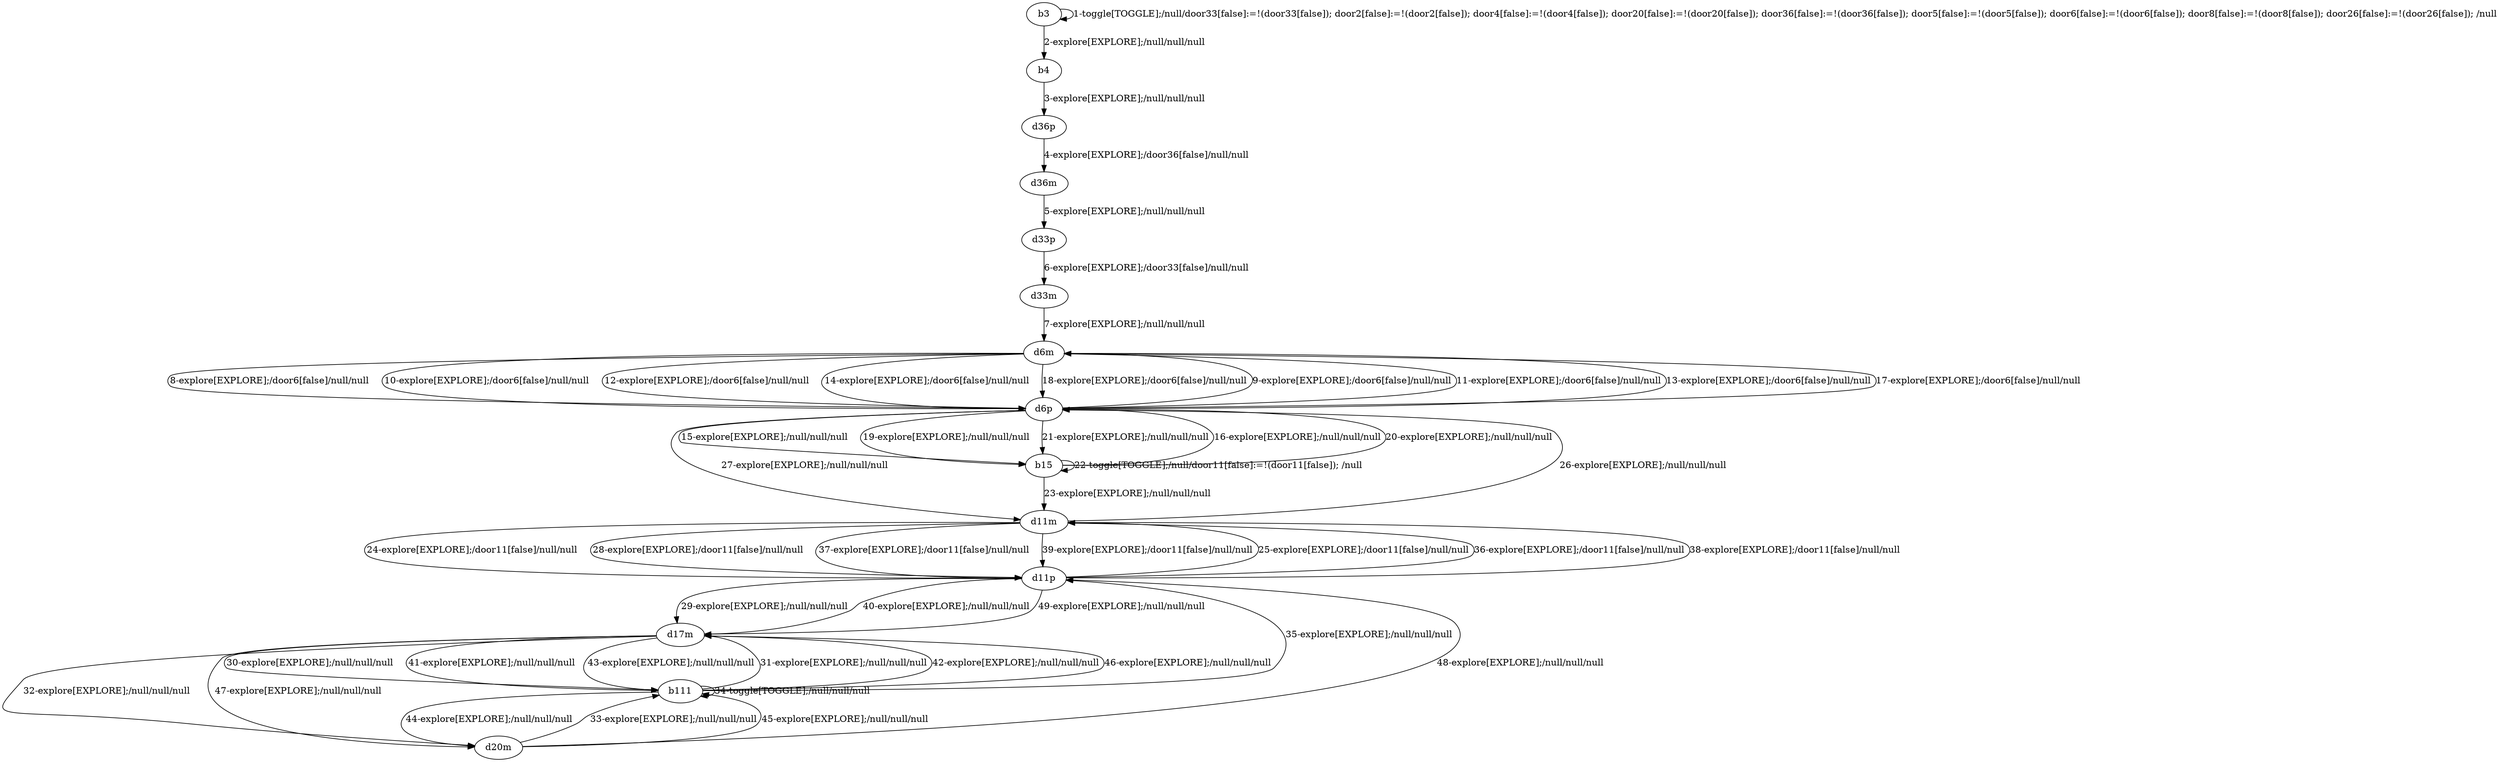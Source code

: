# Total number of goals covered by this test: 1
# b111 --> d20m

digraph g {
"b3" -> "b3" [label = "1-toggle[TOGGLE];/null/door33[false]:=!(door33[false]); door2[false]:=!(door2[false]); door4[false]:=!(door4[false]); door20[false]:=!(door20[false]); door36[false]:=!(door36[false]); door5[false]:=!(door5[false]); door6[false]:=!(door6[false]); door8[false]:=!(door8[false]); door26[false]:=!(door26[false]); /null"];
"b3" -> "b4" [label = "2-explore[EXPLORE];/null/null/null"];
"b4" -> "d36p" [label = "3-explore[EXPLORE];/null/null/null"];
"d36p" -> "d36m" [label = "4-explore[EXPLORE];/door36[false]/null/null"];
"d36m" -> "d33p" [label = "5-explore[EXPLORE];/null/null/null"];
"d33p" -> "d33m" [label = "6-explore[EXPLORE];/door33[false]/null/null"];
"d33m" -> "d6m" [label = "7-explore[EXPLORE];/null/null/null"];
"d6m" -> "d6p" [label = "8-explore[EXPLORE];/door6[false]/null/null"];
"d6p" -> "d6m" [label = "9-explore[EXPLORE];/door6[false]/null/null"];
"d6m" -> "d6p" [label = "10-explore[EXPLORE];/door6[false]/null/null"];
"d6p" -> "d6m" [label = "11-explore[EXPLORE];/door6[false]/null/null"];
"d6m" -> "d6p" [label = "12-explore[EXPLORE];/door6[false]/null/null"];
"d6p" -> "d6m" [label = "13-explore[EXPLORE];/door6[false]/null/null"];
"d6m" -> "d6p" [label = "14-explore[EXPLORE];/door6[false]/null/null"];
"d6p" -> "b15" [label = "15-explore[EXPLORE];/null/null/null"];
"b15" -> "d6p" [label = "16-explore[EXPLORE];/null/null/null"];
"d6p" -> "d6m" [label = "17-explore[EXPLORE];/door6[false]/null/null"];
"d6m" -> "d6p" [label = "18-explore[EXPLORE];/door6[false]/null/null"];
"d6p" -> "b15" [label = "19-explore[EXPLORE];/null/null/null"];
"b15" -> "d6p" [label = "20-explore[EXPLORE];/null/null/null"];
"d6p" -> "b15" [label = "21-explore[EXPLORE];/null/null/null"];
"b15" -> "b15" [label = "22-toggle[TOGGLE];/null/door11[false]:=!(door11[false]); /null"];
"b15" -> "d11m" [label = "23-explore[EXPLORE];/null/null/null"];
"d11m" -> "d11p" [label = "24-explore[EXPLORE];/door11[false]/null/null"];
"d11p" -> "d11m" [label = "25-explore[EXPLORE];/door11[false]/null/null"];
"d11m" -> "d6p" [label = "26-explore[EXPLORE];/null/null/null"];
"d6p" -> "d11m" [label = "27-explore[EXPLORE];/null/null/null"];
"d11m" -> "d11p" [label = "28-explore[EXPLORE];/door11[false]/null/null"];
"d11p" -> "d17m" [label = "29-explore[EXPLORE];/null/null/null"];
"d17m" -> "b111" [label = "30-explore[EXPLORE];/null/null/null"];
"b111" -> "d17m" [label = "31-explore[EXPLORE];/null/null/null"];
"d17m" -> "d20m" [label = "32-explore[EXPLORE];/null/null/null"];
"d20m" -> "b111" [label = "33-explore[EXPLORE];/null/null/null"];
"b111" -> "b111" [label = "34-toggle[TOGGLE];/null/null/null"];
"b111" -> "d11p" [label = "35-explore[EXPLORE];/null/null/null"];
"d11p" -> "d11m" [label = "36-explore[EXPLORE];/door11[false]/null/null"];
"d11m" -> "d11p" [label = "37-explore[EXPLORE];/door11[false]/null/null"];
"d11p" -> "d11m" [label = "38-explore[EXPLORE];/door11[false]/null/null"];
"d11m" -> "d11p" [label = "39-explore[EXPLORE];/door11[false]/null/null"];
"d11p" -> "d17m" [label = "40-explore[EXPLORE];/null/null/null"];
"d17m" -> "b111" [label = "41-explore[EXPLORE];/null/null/null"];
"b111" -> "d17m" [label = "42-explore[EXPLORE];/null/null/null"];
"d17m" -> "b111" [label = "43-explore[EXPLORE];/null/null/null"];
"b111" -> "d20m" [label = "44-explore[EXPLORE];/null/null/null"];
"d20m" -> "b111" [label = "45-explore[EXPLORE];/null/null/null"];
"b111" -> "d17m" [label = "46-explore[EXPLORE];/null/null/null"];
"d17m" -> "d20m" [label = "47-explore[EXPLORE];/null/null/null"];
"d20m" -> "d11p" [label = "48-explore[EXPLORE];/null/null/null"];
"d11p" -> "d17m" [label = "49-explore[EXPLORE];/null/null/null"];
}